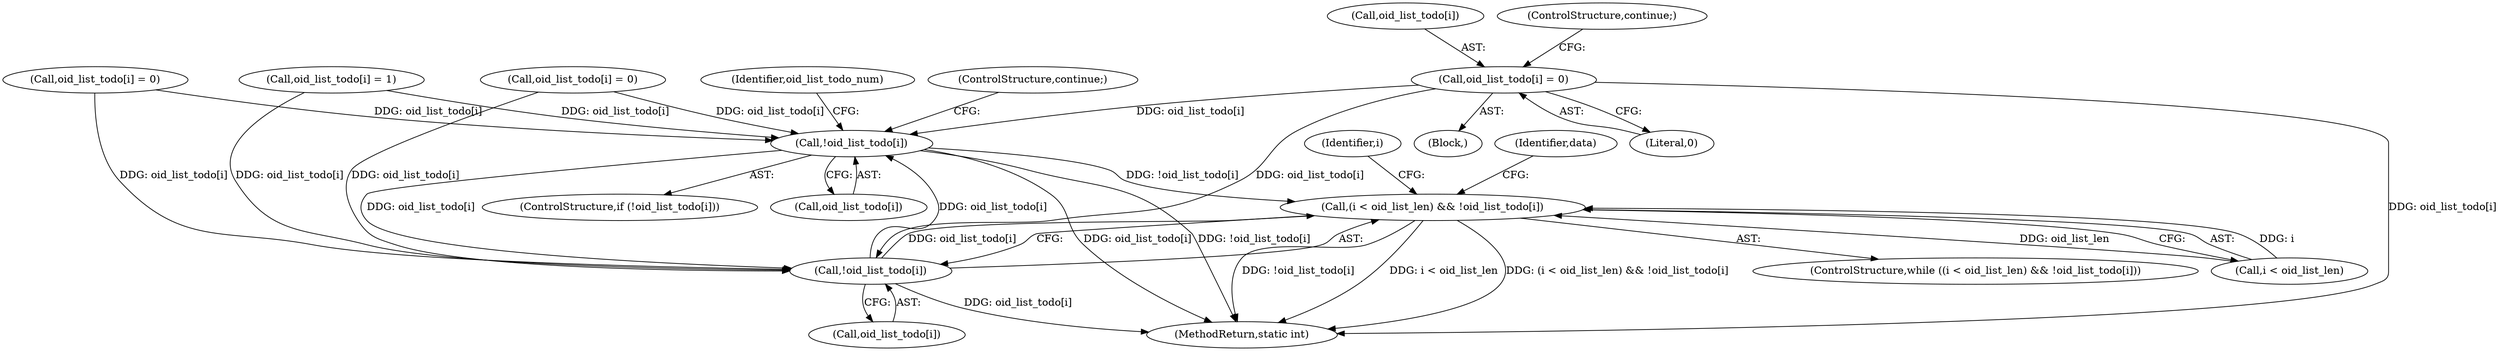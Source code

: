 digraph "0_collectd_d16c24542b2f96a194d43a73c2e5778822b9cb47@array" {
"1000643" [label="(Call,oid_list_todo[i] = 0)"];
"1000347" [label="(Call,!oid_list_todo[i])"];
"1000501" [label="(Call,(i < oid_list_len) && !oid_list_todo[i])"];
"1000505" [label="(Call,!oid_list_todo[i])"];
"1000633" [label="(Block,)"];
"1000353" [label="(Identifier,oid_list_todo_num)"];
"1000346" [label="(ControlStructure,if (!oid_list_todo[i]))"];
"1000644" [label="(Call,oid_list_todo[i])"];
"1000261" [label="(Call,oid_list_todo[i] = 1)"];
"1000677" [label="(Call,oid_list_todo[i] = 0)"];
"1000348" [label="(Call,oid_list_todo[i])"];
"1000502" [label="(Call,i < oid_list_len)"];
"1000500" [label="(ControlStructure,while ((i < oid_list_len) && !oid_list_todo[i]))"];
"1000574" [label="(Call,oid_list_todo[i] = 0)"];
"1000510" [label="(Identifier,i)"];
"1000505" [label="(Call,!oid_list_todo[i])"];
"1000501" [label="(Call,(i < oid_list_len) && !oid_list_todo[i])"];
"1000648" [label="(ControlStructure,continue;)"];
"1000351" [label="(ControlStructure,continue;)"];
"1000506" [label="(Call,oid_list_todo[i])"];
"1000876" [label="(MethodReturn,static int)"];
"1000347" [label="(Call,!oid_list_todo[i])"];
"1000643" [label="(Call,oid_list_todo[i] = 0)"];
"1000517" [label="(Identifier,data)"];
"1000647" [label="(Literal,0)"];
"1000643" -> "1000633"  [label="AST: "];
"1000643" -> "1000647"  [label="CFG: "];
"1000644" -> "1000643"  [label="AST: "];
"1000647" -> "1000643"  [label="AST: "];
"1000648" -> "1000643"  [label="CFG: "];
"1000643" -> "1000876"  [label="DDG: oid_list_todo[i]"];
"1000643" -> "1000347"  [label="DDG: oid_list_todo[i]"];
"1000643" -> "1000505"  [label="DDG: oid_list_todo[i]"];
"1000347" -> "1000346"  [label="AST: "];
"1000347" -> "1000348"  [label="CFG: "];
"1000348" -> "1000347"  [label="AST: "];
"1000351" -> "1000347"  [label="CFG: "];
"1000353" -> "1000347"  [label="CFG: "];
"1000347" -> "1000876"  [label="DDG: oid_list_todo[i]"];
"1000347" -> "1000876"  [label="DDG: !oid_list_todo[i]"];
"1000574" -> "1000347"  [label="DDG: oid_list_todo[i]"];
"1000677" -> "1000347"  [label="DDG: oid_list_todo[i]"];
"1000505" -> "1000347"  [label="DDG: oid_list_todo[i]"];
"1000261" -> "1000347"  [label="DDG: oid_list_todo[i]"];
"1000347" -> "1000501"  [label="DDG: !oid_list_todo[i]"];
"1000347" -> "1000505"  [label="DDG: oid_list_todo[i]"];
"1000501" -> "1000500"  [label="AST: "];
"1000501" -> "1000502"  [label="CFG: "];
"1000501" -> "1000505"  [label="CFG: "];
"1000502" -> "1000501"  [label="AST: "];
"1000505" -> "1000501"  [label="AST: "];
"1000510" -> "1000501"  [label="CFG: "];
"1000517" -> "1000501"  [label="CFG: "];
"1000501" -> "1000876"  [label="DDG: i < oid_list_len"];
"1000501" -> "1000876"  [label="DDG: (i < oid_list_len) && !oid_list_todo[i]"];
"1000501" -> "1000876"  [label="DDG: !oid_list_todo[i]"];
"1000502" -> "1000501"  [label="DDG: i"];
"1000502" -> "1000501"  [label="DDG: oid_list_len"];
"1000505" -> "1000501"  [label="DDG: oid_list_todo[i]"];
"1000505" -> "1000506"  [label="CFG: "];
"1000506" -> "1000505"  [label="AST: "];
"1000505" -> "1000876"  [label="DDG: oid_list_todo[i]"];
"1000574" -> "1000505"  [label="DDG: oid_list_todo[i]"];
"1000677" -> "1000505"  [label="DDG: oid_list_todo[i]"];
"1000261" -> "1000505"  [label="DDG: oid_list_todo[i]"];
}
